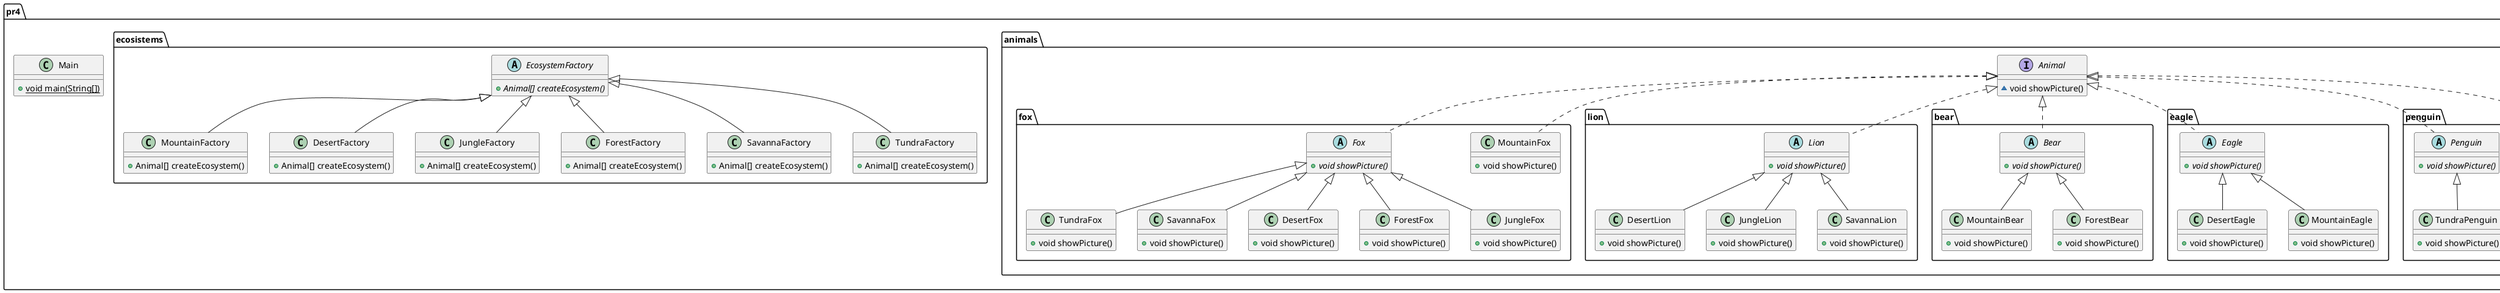 @startuml
class pr4.Main {
+ {static} void main(String[])
}
class pr4.animals.fox.TundraFox {
+ void showPicture()
}
abstract class pr4.animals.lion.Lion {
+ {abstract}void showPicture()
}
class pr4.animals.fox.MountainFox {
+ void showPicture()
}
class pr4.animals.bear.MountainBear {
+ void showPicture()
}
class pr4.animals.fox.SavannaFox {
+ void showPicture()
}
abstract class pr4.animals.eagle.Eagle {
+ {abstract}void showPicture()
}
abstract class pr4.animals.penguin.Penguin {
+ {abstract}void showPicture()
}
interface pr4.animals.Animal {
~ void showPicture()
}
class pr4.animals.bear.ForestBear {
+ void showPicture()
}
class pr4.animals.lion.DesertLion {
+ void showPicture()
}
class pr4.ecosistems.MountainFactory {
+ Animal[] createEcosystem()
}
class pr4.animals.fox.DesertFox {
+ void showPicture()
}
class pr4.animals.eagle.DesertEagle {
+ void showPicture()
}
abstract class pr4.animals.fox.Fox {
+ {abstract}void showPicture()
}
class pr4.ecosistems.DesertFactory {
+ Animal[] createEcosystem()
}
abstract class pr4.ecosistems.EcosystemFactory {
+ {abstract}Animal[] createEcosystem()
}
class pr4.animals.eagle.MountainEagle {
+ void showPicture()
}
class pr4.animals.lion.JungleLion {
+ void showPicture()
}
class pr4.animals.crocodile.SavannaCrocodile {
+ void showPicture()
}
class pr4.animals.fox.ForestFox {
+ void showPicture()
}
class pr4.animals.lion.SavannaLion {
+ void showPicture()
}
abstract class pr4.animals.crocodile.Crocodile {
+ {abstract}void showPicture()
}
class pr4.ecosistems.JungleFactory {
+ Animal[] createEcosystem()
}
class pr4.ecosistems.ForestFactory {
+ Animal[] createEcosystem()
}
class pr4.animals.crocodile.JungleCrocodile {
+ void showPicture()
}
class pr4.ecosistems.SavannaFactory {
+ Animal[] createEcosystem()
}
class pr4.animals.fox.JungleFox {
+ void showPicture()
}
class pr4.ecosistems.TundraFactory {
+ Animal[] createEcosystem()
}
abstract class pr4.animals.bear.Bear {
+ {abstract}void showPicture()
}
class pr4.animals.penguin.TundraPenguin {
+ void showPicture()
}


pr4.animals.fox.Fox <|-- pr4.animals.fox.TundraFox
pr4.animals.Animal <|.. pr4.animals.lion.Lion
pr4.animals.Animal <|.. pr4.animals.fox.MountainFox
pr4.animals.bear.Bear <|-- pr4.animals.bear.MountainBear
pr4.animals.fox.Fox <|-- pr4.animals.fox.SavannaFox
pr4.animals.Animal <|.. pr4.animals.eagle.Eagle
pr4.animals.Animal <|.. pr4.animals.penguin.Penguin
pr4.animals.bear.Bear <|-- pr4.animals.bear.ForestBear
pr4.animals.lion.Lion <|-- pr4.animals.lion.DesertLion
pr4.ecosistems.EcosystemFactory <|-- pr4.ecosistems.MountainFactory
pr4.animals.fox.Fox <|-- pr4.animals.fox.DesertFox
pr4.animals.eagle.Eagle <|-- pr4.animals.eagle.DesertEagle
pr4.animals.Animal <|.. pr4.animals.fox.Fox
pr4.ecosistems.EcosystemFactory <|-- pr4.ecosistems.DesertFactory
pr4.animals.eagle.Eagle <|-- pr4.animals.eagle.MountainEagle
pr4.animals.lion.Lion <|-- pr4.animals.lion.JungleLion
pr4.animals.crocodile.Crocodile <|-- pr4.animals.crocodile.SavannaCrocodile
pr4.animals.fox.Fox <|-- pr4.animals.fox.ForestFox
pr4.animals.lion.Lion <|-- pr4.animals.lion.SavannaLion
pr4.animals.Animal <|.. pr4.animals.crocodile.Crocodile
pr4.ecosistems.EcosystemFactory <|-- pr4.ecosistems.JungleFactory
pr4.ecosistems.EcosystemFactory <|-- pr4.ecosistems.ForestFactory
pr4.animals.crocodile.Crocodile <|-- pr4.animals.crocodile.JungleCrocodile
pr4.ecosistems.EcosystemFactory <|-- pr4.ecosistems.SavannaFactory
pr4.animals.fox.Fox <|-- pr4.animals.fox.JungleFox
pr4.ecosistems.EcosystemFactory <|-- pr4.ecosistems.TundraFactory
pr4.animals.Animal <|.. pr4.animals.bear.Bear
pr4.animals.penguin.Penguin <|-- pr4.animals.penguin.TundraPenguin
@enduml